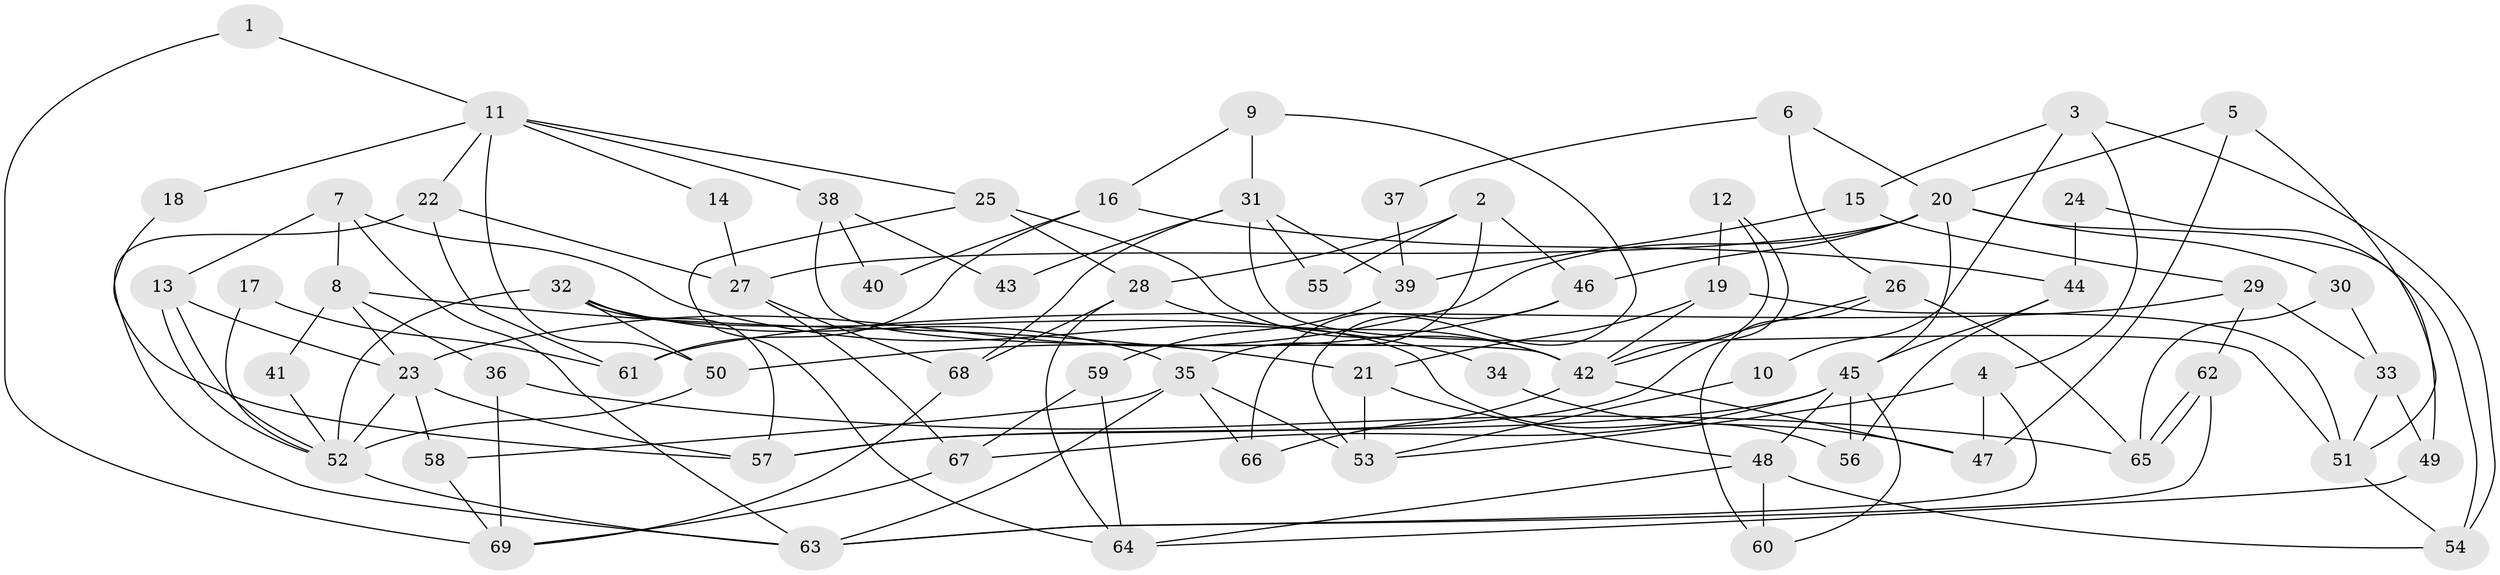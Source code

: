 // Generated by graph-tools (version 1.1) at 2025/26/03/09/25 03:26:19]
// undirected, 69 vertices, 138 edges
graph export_dot {
graph [start="1"]
  node [color=gray90,style=filled];
  1;
  2;
  3;
  4;
  5;
  6;
  7;
  8;
  9;
  10;
  11;
  12;
  13;
  14;
  15;
  16;
  17;
  18;
  19;
  20;
  21;
  22;
  23;
  24;
  25;
  26;
  27;
  28;
  29;
  30;
  31;
  32;
  33;
  34;
  35;
  36;
  37;
  38;
  39;
  40;
  41;
  42;
  43;
  44;
  45;
  46;
  47;
  48;
  49;
  50;
  51;
  52;
  53;
  54;
  55;
  56;
  57;
  58;
  59;
  60;
  61;
  62;
  63;
  64;
  65;
  66;
  67;
  68;
  69;
  1 -- 69;
  1 -- 11;
  2 -- 35;
  2 -- 28;
  2 -- 46;
  2 -- 55;
  3 -- 4;
  3 -- 15;
  3 -- 10;
  3 -- 54;
  4 -- 63;
  4 -- 47;
  4 -- 53;
  5 -- 51;
  5 -- 20;
  5 -- 47;
  6 -- 26;
  6 -- 20;
  6 -- 37;
  7 -- 8;
  7 -- 13;
  7 -- 34;
  7 -- 63;
  8 -- 23;
  8 -- 21;
  8 -- 36;
  8 -- 41;
  9 -- 16;
  9 -- 53;
  9 -- 31;
  10 -- 53;
  11 -- 50;
  11 -- 22;
  11 -- 14;
  11 -- 18;
  11 -- 25;
  11 -- 38;
  12 -- 19;
  12 -- 57;
  12 -- 42;
  13 -- 52;
  13 -- 52;
  13 -- 23;
  14 -- 27;
  15 -- 29;
  15 -- 39;
  16 -- 61;
  16 -- 44;
  16 -- 40;
  17 -- 61;
  17 -- 52;
  18 -- 57;
  19 -- 21;
  19 -- 42;
  19 -- 51;
  20 -- 46;
  20 -- 54;
  20 -- 23;
  20 -- 27;
  20 -- 30;
  20 -- 45;
  21 -- 48;
  21 -- 53;
  22 -- 27;
  22 -- 63;
  22 -- 61;
  23 -- 52;
  23 -- 57;
  23 -- 58;
  24 -- 49;
  24 -- 44;
  25 -- 64;
  25 -- 28;
  25 -- 42;
  26 -- 65;
  26 -- 42;
  26 -- 60;
  27 -- 68;
  27 -- 67;
  28 -- 42;
  28 -- 64;
  28 -- 68;
  29 -- 33;
  29 -- 62;
  29 -- 61;
  30 -- 65;
  30 -- 33;
  31 -- 68;
  31 -- 39;
  31 -- 43;
  31 -- 51;
  31 -- 55;
  32 -- 57;
  32 -- 50;
  32 -- 35;
  32 -- 52;
  32 -- 56;
  33 -- 51;
  33 -- 49;
  34 -- 47;
  35 -- 63;
  35 -- 53;
  35 -- 58;
  35 -- 66;
  36 -- 69;
  36 -- 65;
  37 -- 39;
  38 -- 42;
  38 -- 40;
  38 -- 43;
  39 -- 59;
  41 -- 52;
  42 -- 47;
  42 -- 66;
  44 -- 56;
  44 -- 45;
  45 -- 48;
  45 -- 56;
  45 -- 57;
  45 -- 60;
  45 -- 67;
  46 -- 66;
  46 -- 50;
  48 -- 60;
  48 -- 54;
  48 -- 64;
  49 -- 64;
  50 -- 52;
  51 -- 54;
  52 -- 63;
  58 -- 69;
  59 -- 67;
  59 -- 64;
  62 -- 65;
  62 -- 65;
  62 -- 63;
  67 -- 69;
  68 -- 69;
}
